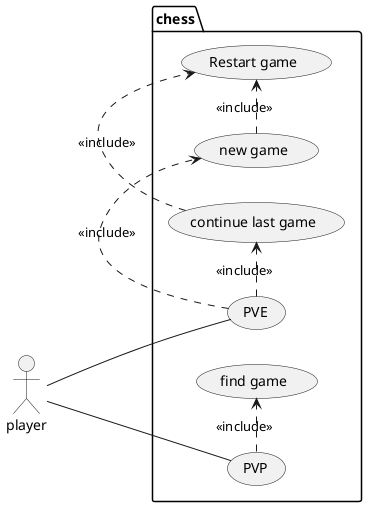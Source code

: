 @startuml chess usecase
left to right direction
actor player
package chess {
    player -- (PVP)
    player -- (PVE)
    (PVE) .> (new game) : <<include>>
    (PVE) .> (continue last game) : <<include>>
    (new game) .> (Restart game) : <<include>>
    (continue last game) .> (Restart game) : <<include>>
    (PVP) .> (find game) : <<include>>
}
@enduml
